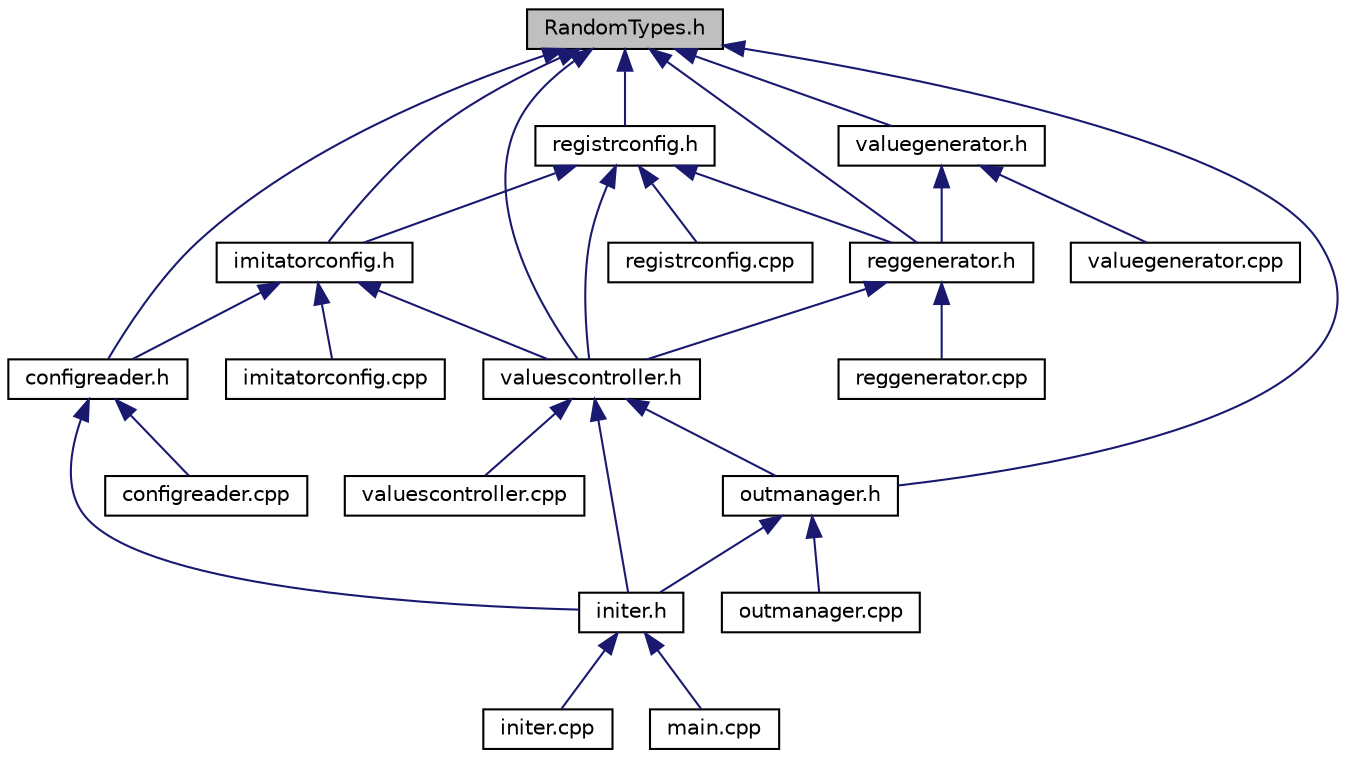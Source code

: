 digraph "RandomTypes.h"
{
  edge [fontname="Helvetica",fontsize="10",labelfontname="Helvetica",labelfontsize="10"];
  node [fontname="Helvetica",fontsize="10",shape=record];
  Node1 [label="RandomTypes.h",height=0.2,width=0.4,color="black", fillcolor="grey75", style="filled", fontcolor="black"];
  Node1 -> Node2 [dir="back",color="midnightblue",fontsize="10",style="solid"];
  Node2 [label="configreader.h",height=0.2,width=0.4,color="black", fillcolor="white", style="filled",URL="$configreader_8h.html"];
  Node2 -> Node3 [dir="back",color="midnightblue",fontsize="10",style="solid"];
  Node3 [label="configreader.cpp",height=0.2,width=0.4,color="black", fillcolor="white", style="filled",URL="$configreader_8cpp.html"];
  Node2 -> Node4 [dir="back",color="midnightblue",fontsize="10",style="solid"];
  Node4 [label="initer.h",height=0.2,width=0.4,color="black", fillcolor="white", style="filled",URL="$initer_8h.html"];
  Node4 -> Node5 [dir="back",color="midnightblue",fontsize="10",style="solid"];
  Node5 [label="initer.cpp",height=0.2,width=0.4,color="black", fillcolor="white", style="filled",URL="$initer_8cpp.html"];
  Node4 -> Node6 [dir="back",color="midnightblue",fontsize="10",style="solid"];
  Node6 [label="main.cpp",height=0.2,width=0.4,color="black", fillcolor="white", style="filled",URL="$main_8cpp.html"];
  Node1 -> Node7 [dir="back",color="midnightblue",fontsize="10",style="solid"];
  Node7 [label="registrconfig.h",height=0.2,width=0.4,color="black", fillcolor="white", style="filled",URL="$registrconfig_8h.html"];
  Node7 -> Node8 [dir="back",color="midnightblue",fontsize="10",style="solid"];
  Node8 [label="imitatorconfig.h",height=0.2,width=0.4,color="black", fillcolor="white", style="filled",URL="$imitatorconfig_8h.html"];
  Node8 -> Node2 [dir="back",color="midnightblue",fontsize="10",style="solid"];
  Node8 -> Node9 [dir="back",color="midnightblue",fontsize="10",style="solid"];
  Node9 [label="imitatorconfig.cpp",height=0.2,width=0.4,color="black", fillcolor="white", style="filled",URL="$imitatorconfig_8cpp.html"];
  Node8 -> Node10 [dir="back",color="midnightblue",fontsize="10",style="solid"];
  Node10 [label="valuescontroller.h",height=0.2,width=0.4,color="black", fillcolor="white", style="filled",URL="$valuescontroller_8h.html"];
  Node10 -> Node4 [dir="back",color="midnightblue",fontsize="10",style="solid"];
  Node10 -> Node11 [dir="back",color="midnightblue",fontsize="10",style="solid"];
  Node11 [label="outmanager.h",height=0.2,width=0.4,color="black", fillcolor="white", style="filled",URL="$outmanager_8h.html"];
  Node11 -> Node4 [dir="back",color="midnightblue",fontsize="10",style="solid"];
  Node11 -> Node12 [dir="back",color="midnightblue",fontsize="10",style="solid"];
  Node12 [label="outmanager.cpp",height=0.2,width=0.4,color="black", fillcolor="white", style="filled",URL="$outmanager_8cpp.html"];
  Node10 -> Node13 [dir="back",color="midnightblue",fontsize="10",style="solid"];
  Node13 [label="valuescontroller.cpp",height=0.2,width=0.4,color="black", fillcolor="white", style="filled",URL="$valuescontroller_8cpp.html"];
  Node7 -> Node10 [dir="back",color="midnightblue",fontsize="10",style="solid"];
  Node7 -> Node14 [dir="back",color="midnightblue",fontsize="10",style="solid"];
  Node14 [label="reggenerator.h",height=0.2,width=0.4,color="black", fillcolor="white", style="filled",URL="$reggenerator_8h.html"];
  Node14 -> Node10 [dir="back",color="midnightblue",fontsize="10",style="solid"];
  Node14 -> Node15 [dir="back",color="midnightblue",fontsize="10",style="solid"];
  Node15 [label="reggenerator.cpp",height=0.2,width=0.4,color="black", fillcolor="white", style="filled",URL="$reggenerator_8cpp.html"];
  Node7 -> Node16 [dir="back",color="midnightblue",fontsize="10",style="solid"];
  Node16 [label="registrconfig.cpp",height=0.2,width=0.4,color="black", fillcolor="white", style="filled",URL="$registrconfig_8cpp.html"];
  Node1 -> Node8 [dir="back",color="midnightblue",fontsize="10",style="solid"];
  Node1 -> Node10 [dir="back",color="midnightblue",fontsize="10",style="solid"];
  Node1 -> Node14 [dir="back",color="midnightblue",fontsize="10",style="solid"];
  Node1 -> Node17 [dir="back",color="midnightblue",fontsize="10",style="solid"];
  Node17 [label="valuegenerator.h",height=0.2,width=0.4,color="black", fillcolor="white", style="filled",URL="$valuegenerator_8h.html"];
  Node17 -> Node14 [dir="back",color="midnightblue",fontsize="10",style="solid"];
  Node17 -> Node18 [dir="back",color="midnightblue",fontsize="10",style="solid"];
  Node18 [label="valuegenerator.cpp",height=0.2,width=0.4,color="black", fillcolor="white", style="filled",URL="$valuegenerator_8cpp.html"];
  Node1 -> Node11 [dir="back",color="midnightblue",fontsize="10",style="solid"];
}
